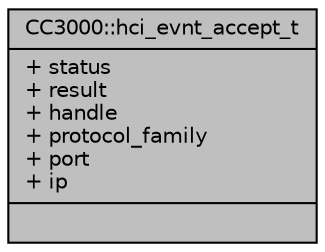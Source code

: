 digraph "CC3000::hci_evnt_accept_t"
{
  edge [fontname="Helvetica",fontsize="10",labelfontname="Helvetica",labelfontsize="10"];
  node [fontname="Helvetica",fontsize="10",shape=record];
  Node1 [label="{CC3000::hci_evnt_accept_t\n|+ status\l+ result\l+ handle\l+ protocol_family\l+ port\l+ ip\l|}",height=0.2,width=0.4,color="black", fillcolor="grey75", style="filled", fontcolor="black"];
}
